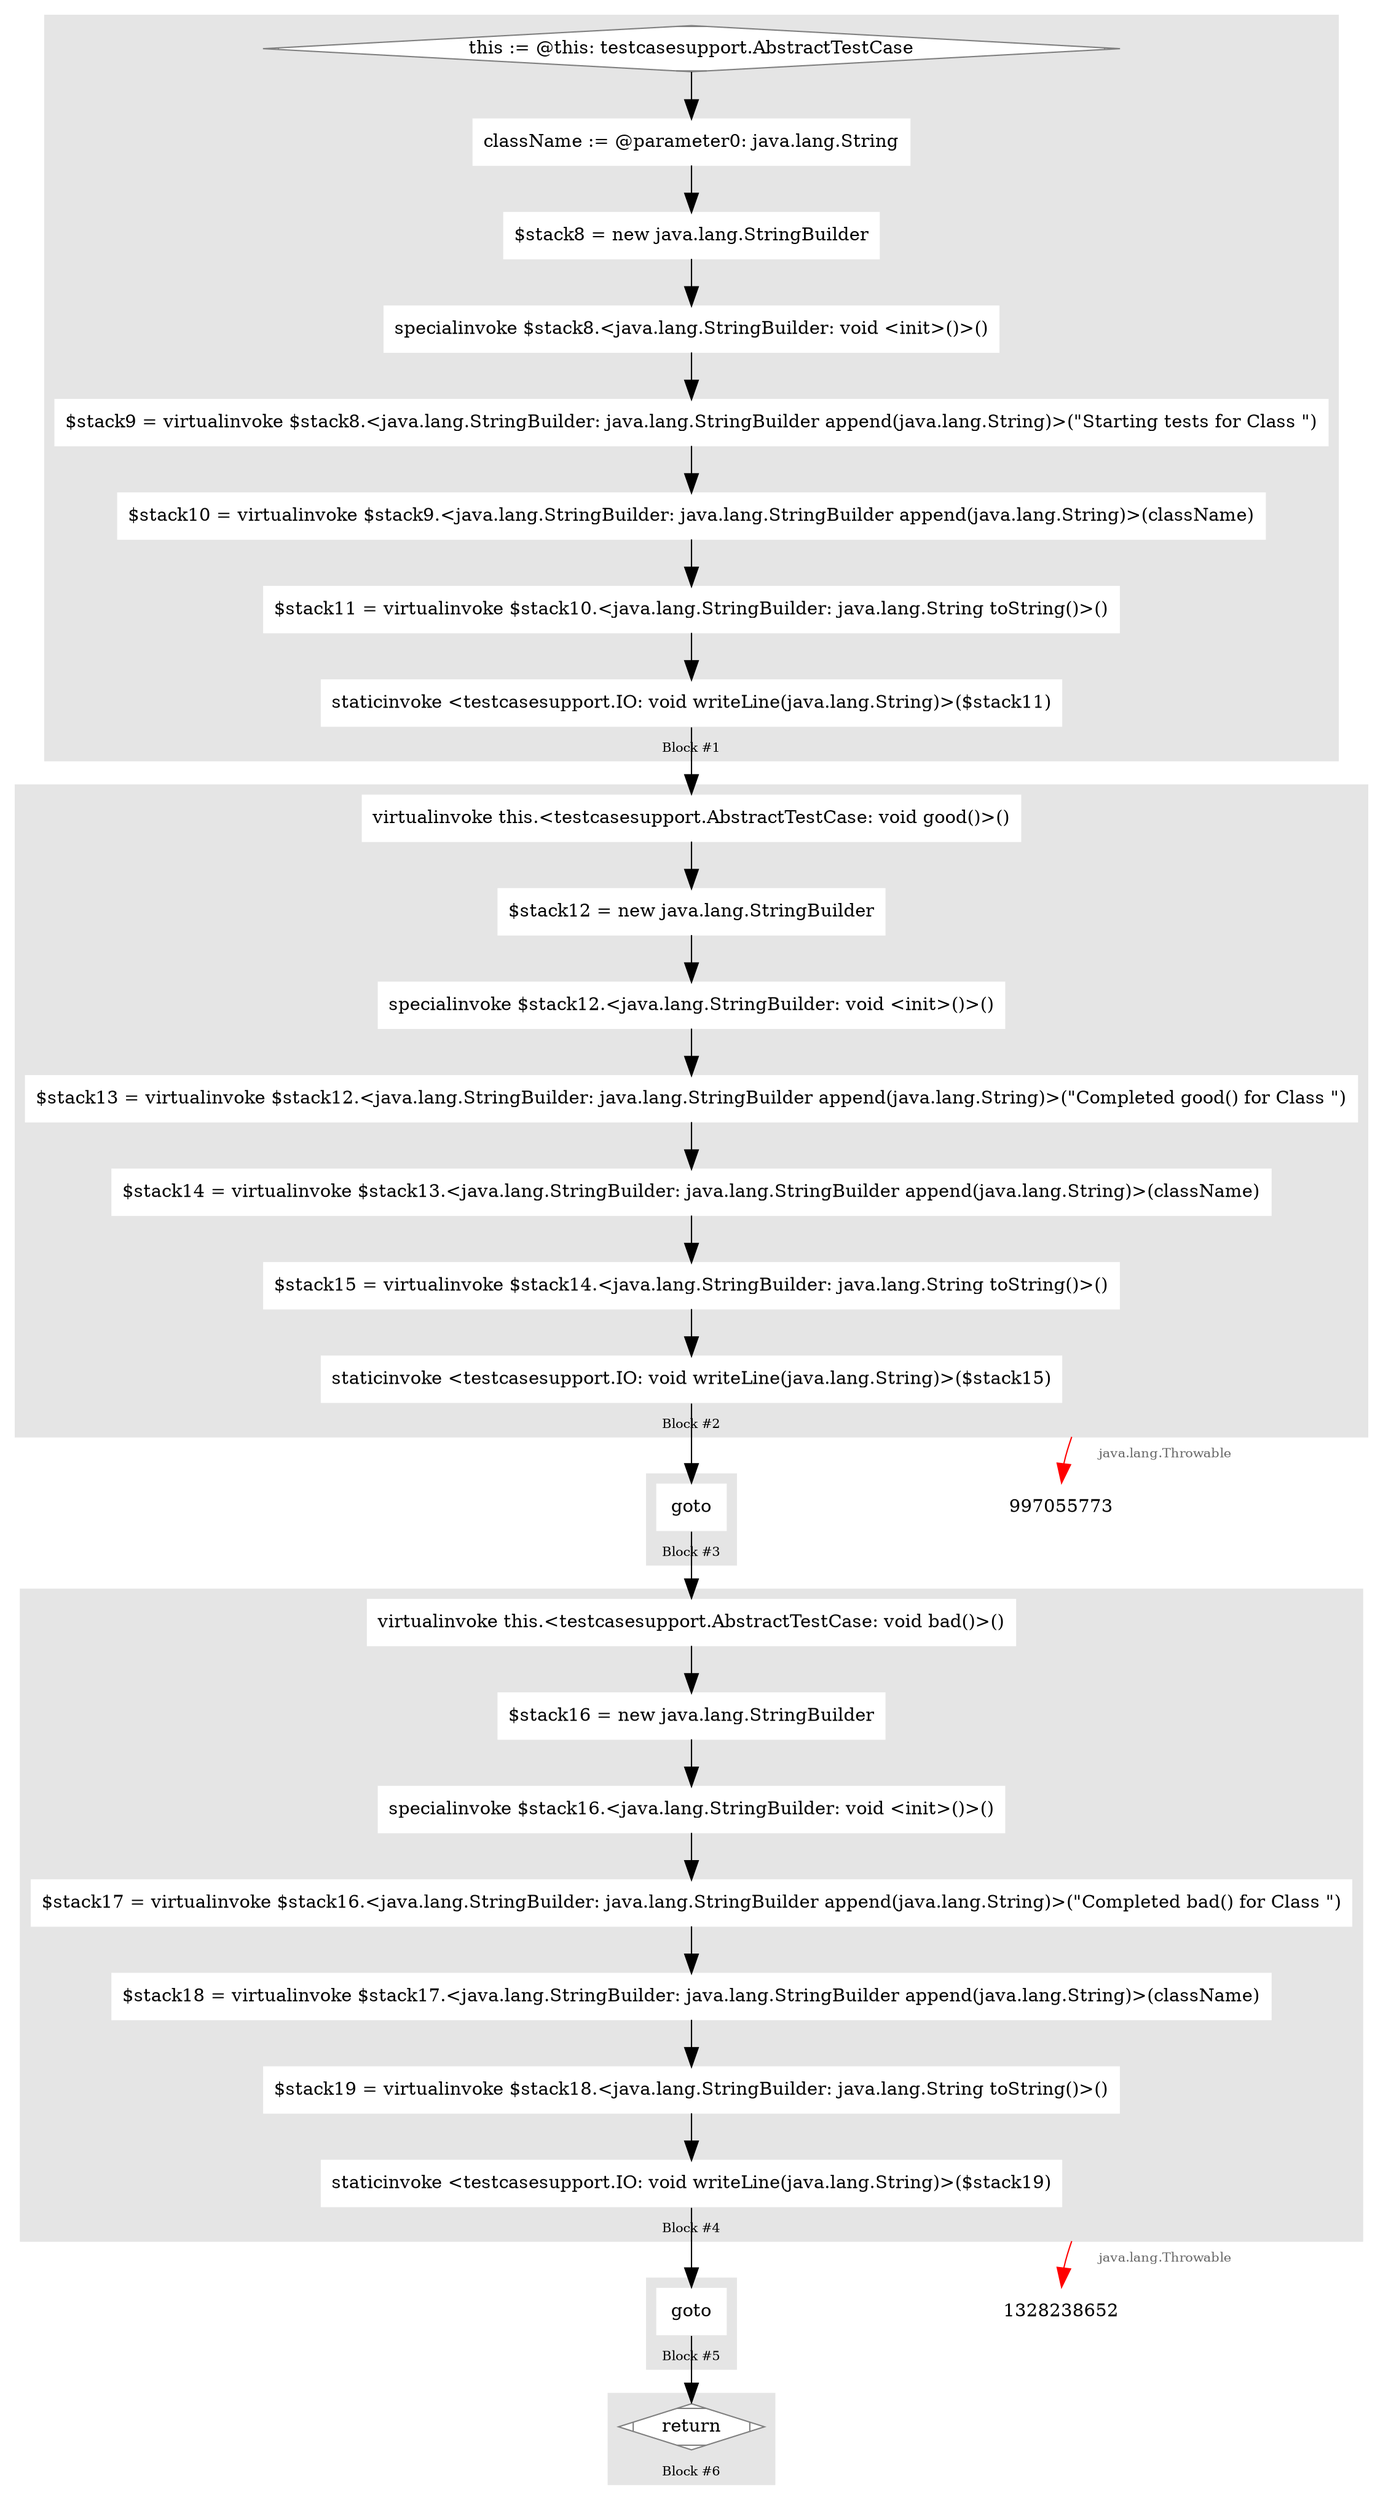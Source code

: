 digraph G {
	compound=true
	labelloc=b
	style=filled
	color=gray90
	node [shape=box,style=filled,color=white]
	edge [fontsize=10,arrowsize=1.5,fontcolor=grey40]
	fontsize=10

//  lines [18: 18] 
	subgraph cluster_255334292 { 
		label = "Block #1"
		1778081847[label="this := @this: testcasesupport.AbstractTestCase",shape=Mdiamond,color=grey50,fillcolor=white]
		752684363[label="className := @parameter0: java.lang.String"]
		1560940633[label="$stack8 = new java.lang.StringBuilder"]
		210281271[label="specialinvoke $stack8.&lt;java.lang.StringBuilder: void &lt;init&gt;()&gt;()"]
		1213818572[label="$stack9 = virtualinvoke $stack8.&lt;java.lang.StringBuilder: java.lang.StringBuilder append(java.lang.String)&gt;(&quot;Starting tests for Class &quot;)"]
		1138410383[label="$stack10 = virtualinvoke $stack9.&lt;java.lang.StringBuilder: java.lang.StringBuilder append(java.lang.String)&gt;(className)"]
		1223850219[label="$stack11 = virtualinvoke $stack10.&lt;java.lang.StringBuilder: java.lang.String toString()&gt;()"]
		730923082[label="staticinvoke &lt;testcasesupport.IO: void writeLine(java.lang.String)&gt;($stack11)"]

		1778081847 -> 752684363 -> 1560940633 -> 210281271 -> 1213818572 -> 1138410383 -> 1223850219 -> 730923082
	}
	730923082:s -> 142247393:n

//  lines [22: 24] 
	subgraph cluster_1151844284 { 
		label = "Block #2"
		142247393[label="virtualinvoke this.&lt;testcasesupport.AbstractTestCase: void good()&gt;()"]
		1912960603[label="$stack12 = new java.lang.StringBuilder"]
		900636745[label="specialinvoke $stack12.&lt;java.lang.StringBuilder: void &lt;init&gt;()&gt;()"]
		1201173334[label="$stack13 = virtualinvoke $stack12.&lt;java.lang.StringBuilder: java.lang.StringBuilder append(java.lang.String)&gt;(&quot;Completed good() for Class &quot;)"]
		1839337592[label="$stack14 = virtualinvoke $stack13.&lt;java.lang.StringBuilder: java.lang.StringBuilder append(java.lang.String)&gt;(className)"]
		259219561[label="$stack15 = virtualinvoke $stack14.&lt;java.lang.StringBuilder: java.lang.String toString()&gt;()"]
		1030684756[label="staticinvoke &lt;testcasesupport.IO: void writeLine(java.lang.String)&gt;($stack15)"]

		142247393 -> 1912960603 -> 900636745 -> 1201173334 -> 1839337592 -> 259219561 -> 1030684756
	}
	1030684756:s -> 1074389766:n
	//exceptional edges 
	1030684756:e -> 997055773:n [label="	java.lang.Throwable"color=red,ltail="cluster_1151844284"]

//  lines [40: 40] 
	subgraph cluster_1362546706 { 
		label = "Block #3"
		1074389766[label="goto"]
	}
	1074389766:s -> 1403704789:n

//  lines [44: 46] 
	subgraph cluster_717176949 { 
		label = "Block #4"
		1403704789[label="virtualinvoke this.&lt;testcasesupport.AbstractTestCase: void bad()&gt;()"]
		943454742[label="$stack16 = new java.lang.StringBuilder"]
		1910438136[label="specialinvoke $stack16.&lt;java.lang.StringBuilder: void &lt;init&gt;()&gt;()"]
		375457936[label="$stack17 = virtualinvoke $stack16.&lt;java.lang.StringBuilder: java.lang.StringBuilder append(java.lang.String)&gt;(&quot;Completed bad() for Class &quot;)"]
		2014461570[label="$stack18 = virtualinvoke $stack17.&lt;java.lang.StringBuilder: java.lang.StringBuilder append(java.lang.String)&gt;(className)"]
		1992550266[label="$stack19 = virtualinvoke $stack18.&lt;java.lang.StringBuilder: java.lang.String toString()&gt;()"]
		2119891622[label="staticinvoke &lt;testcasesupport.IO: void writeLine(java.lang.String)&gt;($stack19)"]

		1403704789 -> 943454742 -> 1910438136 -> 375457936 -> 2014461570 -> 1992550266 -> 2119891622
	}
	2119891622:s -> 2106000623:n
	//exceptional edges 
	2119891622:e -> 1328238652:n [label="	java.lang.Throwable"color=red,ltail="cluster_717176949"]

//  lines [62: 62] 
	subgraph cluster_640113647 { 
		label = "Block #5"
		2106000623[label="goto"]
	}
	2106000623:s -> 1819776360:n

//  lines [63: 63] 
	subgraph cluster_243194708 { 
		label = "Block #6"
		1819776360[label="return",shape=Mdiamond,color=grey50,fillcolor=white]
	}

}
